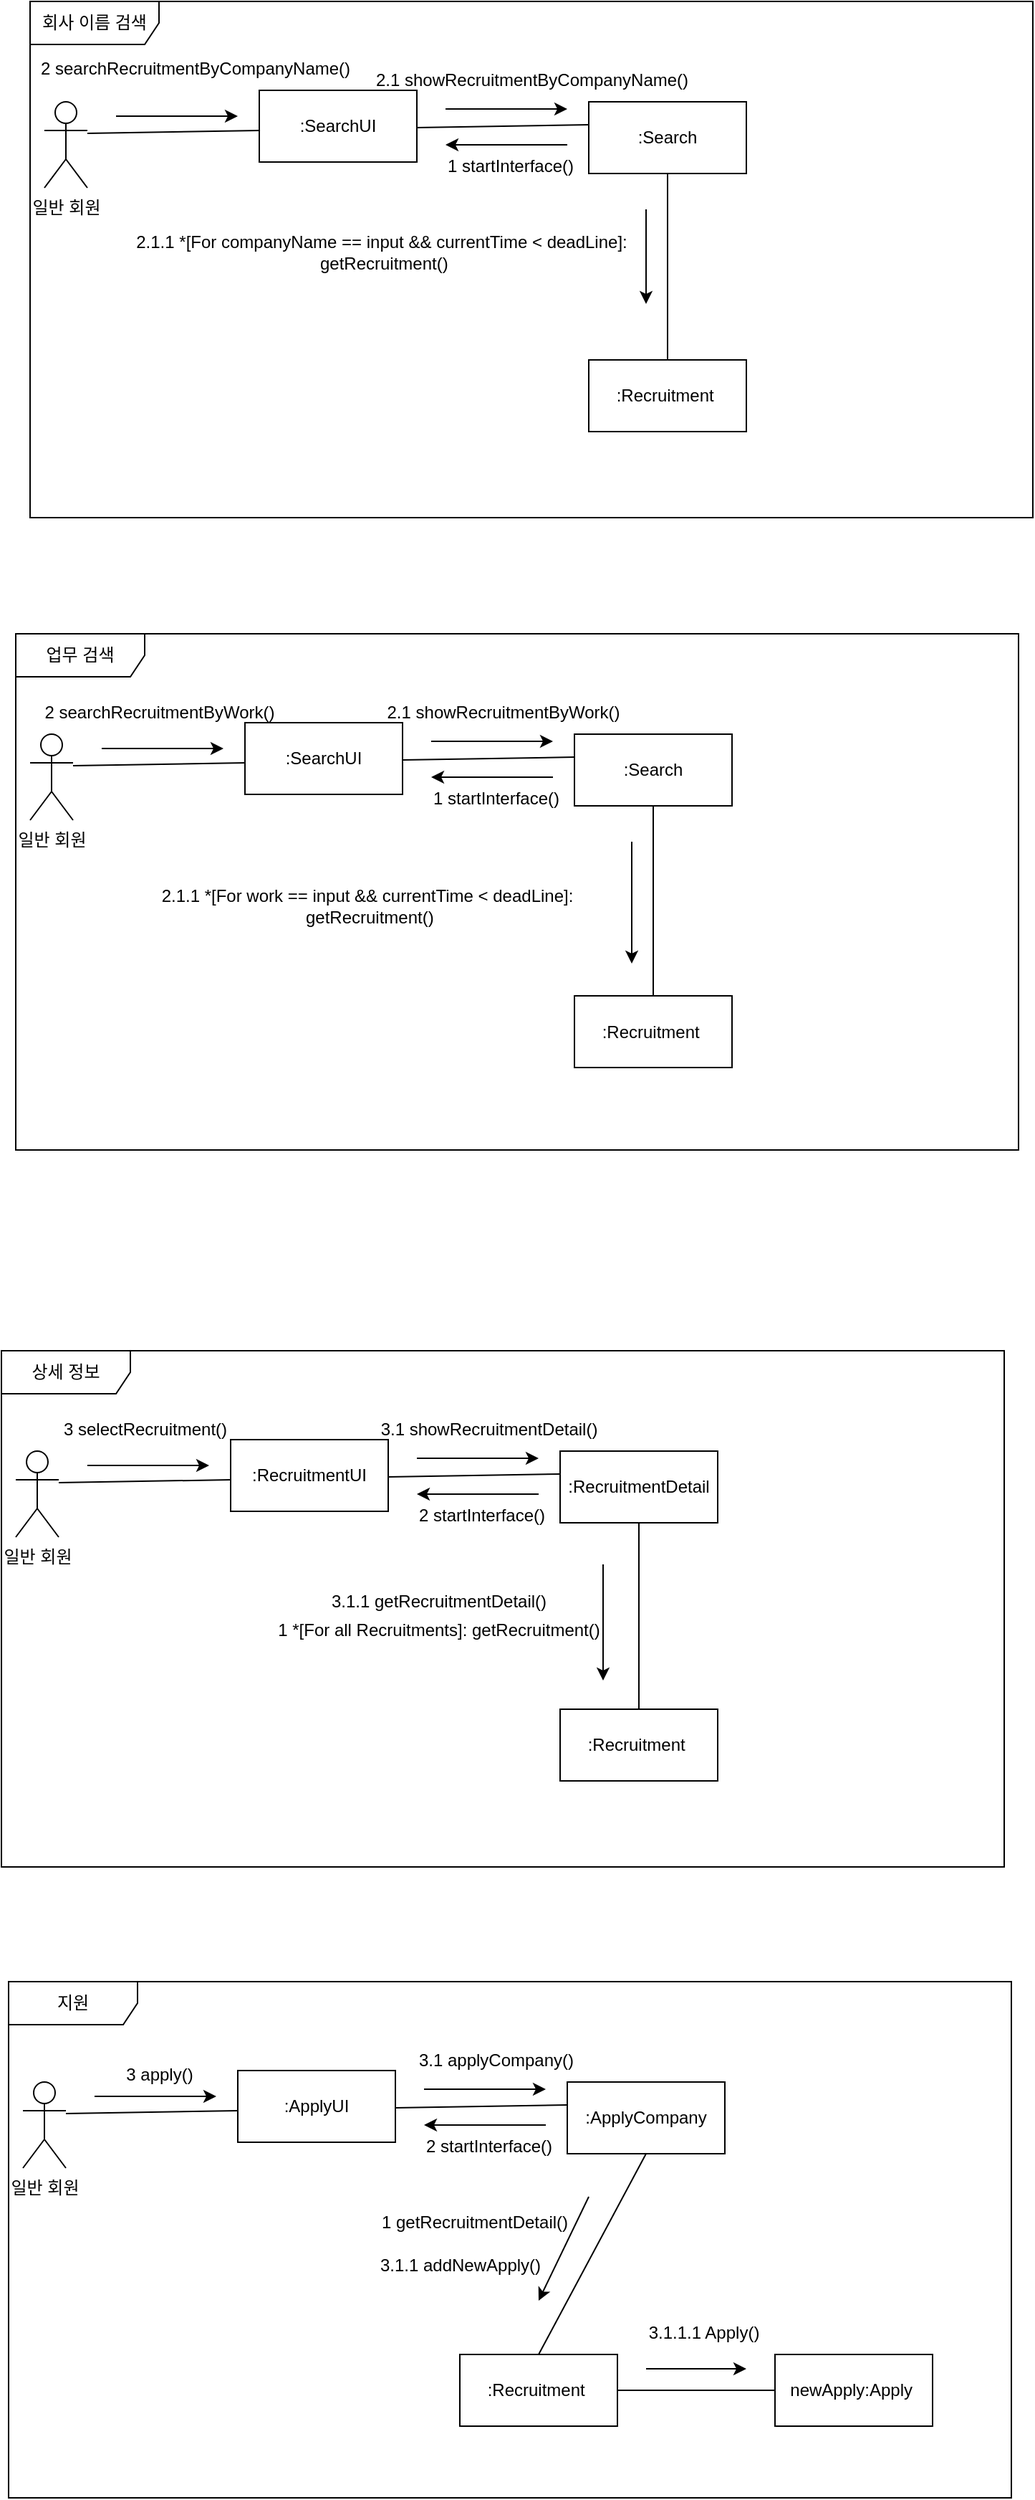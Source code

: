 <mxfile version="21.2.9" type="device">
  <diagram name="Page-1" id="b5b7bab2-c9e2-2cf4-8b2a-24fd1a2a6d21">
    <mxGraphModel dx="403" dy="795" grid="1" gridSize="10" guides="1" tooltips="1" connect="1" arrows="1" fold="1" page="1" pageScale="1" pageWidth="827" pageHeight="1169" background="none" math="0" shadow="0">
      <root>
        <mxCell id="0" />
        <mxCell id="1" parent="0" />
        <mxCell id="iJmK3isDiLZy_JNT2nU3-1" value="일반 회원" style="shape=umlActor;verticalLabelPosition=bottom;verticalAlign=top;html=1;outlineConnect=0;" parent="1" vertex="1">
          <mxGeometry x="860" y="149" width="30" height="60" as="geometry" />
        </mxCell>
        <mxCell id="iJmK3isDiLZy_JNT2nU3-2" value="" style="endArrow=none;html=1;rounded=0;" parent="1" edge="1">
          <mxGeometry width="50" height="50" relative="1" as="geometry">
            <mxPoint x="890" y="171" as="sourcePoint" />
            <mxPoint x="1010" y="169" as="targetPoint" />
          </mxGeometry>
        </mxCell>
        <mxCell id="iJmK3isDiLZy_JNT2nU3-4" value=":SearchUI" style="html=1;whiteSpace=wrap;" parent="1" vertex="1">
          <mxGeometry x="1010" y="141" width="110" height="50" as="geometry" />
        </mxCell>
        <mxCell id="iJmK3isDiLZy_JNT2nU3-6" value=":Search" style="html=1;whiteSpace=wrap;" parent="1" vertex="1">
          <mxGeometry x="1240" y="149" width="110" height="50" as="geometry" />
        </mxCell>
        <mxCell id="iJmK3isDiLZy_JNT2nU3-7" value="" style="endArrow=none;html=1;rounded=0;" parent="1" edge="1">
          <mxGeometry width="50" height="50" relative="1" as="geometry">
            <mxPoint x="1120" y="167" as="sourcePoint" />
            <mxPoint x="1240" y="165" as="targetPoint" />
          </mxGeometry>
        </mxCell>
        <mxCell id="iJmK3isDiLZy_JNT2nU3-8" value="회사 이름 검색" style="shape=umlFrame;whiteSpace=wrap;html=1;pointerEvents=0;width=90;height=30;" parent="1" vertex="1">
          <mxGeometry x="850" y="79" width="700" height="360" as="geometry" />
        </mxCell>
        <mxCell id="iJmK3isDiLZy_JNT2nU3-9" value=":Recruitment&amp;nbsp;" style="html=1;whiteSpace=wrap;" parent="1" vertex="1">
          <mxGeometry x="1240" y="329" width="110" height="50" as="geometry" />
        </mxCell>
        <mxCell id="iJmK3isDiLZy_JNT2nU3-10" value="" style="endArrow=none;html=1;rounded=0;exitX=0.5;exitY=0;exitDx=0;exitDy=0;entryX=0.5;entryY=1;entryDx=0;entryDy=0;" parent="1" source="iJmK3isDiLZy_JNT2nU3-9" target="iJmK3isDiLZy_JNT2nU3-6" edge="1">
          <mxGeometry width="50" height="50" relative="1" as="geometry">
            <mxPoint x="1120" y="329" as="sourcePoint" />
            <mxPoint x="1261" y="199" as="targetPoint" />
          </mxGeometry>
        </mxCell>
        <mxCell id="iJmK3isDiLZy_JNT2nU3-12" value="" style="endArrow=classic;html=1;rounded=0;" parent="1" edge="1">
          <mxGeometry width="50" height="50" relative="1" as="geometry">
            <mxPoint x="1090" y="319" as="sourcePoint" />
            <mxPoint x="1090" y="319" as="targetPoint" />
          </mxGeometry>
        </mxCell>
        <mxCell id="iJmK3isDiLZy_JNT2nU3-16" value="" style="endArrow=classic;html=1;rounded=0;" parent="1" edge="1">
          <mxGeometry width="50" height="50" relative="1" as="geometry">
            <mxPoint x="1280" y="224" as="sourcePoint" />
            <mxPoint x="1280" y="290" as="targetPoint" />
          </mxGeometry>
        </mxCell>
        <mxCell id="iJmK3isDiLZy_JNT2nU3-17" value="2.1.1 *[For companyName == input &amp;amp;&amp;amp; currentTime &amp;lt; deadLine]:&lt;br&gt;&amp;nbsp;getRecruitment()" style="text;html=1;align=center;verticalAlign=middle;resizable=0;points=[];autosize=1;strokeColor=none;fillColor=none;" parent="1" vertex="1">
          <mxGeometry x="910" y="234" width="370" height="40" as="geometry" />
        </mxCell>
        <mxCell id="iJmK3isDiLZy_JNT2nU3-18" value="" style="endArrow=classic;html=1;rounded=0;" parent="1" edge="1">
          <mxGeometry width="50" height="50" relative="1" as="geometry">
            <mxPoint x="1225" y="179" as="sourcePoint" />
            <mxPoint x="1140" y="179" as="targetPoint" />
            <Array as="points">
              <mxPoint x="1170" y="179" />
            </Array>
          </mxGeometry>
        </mxCell>
        <mxCell id="iJmK3isDiLZy_JNT2nU3-19" value="1 startInterface()" style="text;html=1;align=center;verticalAlign=middle;resizable=0;points=[];autosize=1;strokeColor=none;fillColor=none;" parent="1" vertex="1">
          <mxGeometry x="1130" y="179" width="110" height="30" as="geometry" />
        </mxCell>
        <mxCell id="iJmK3isDiLZy_JNT2nU3-20" value="" style="endArrow=classic;html=1;rounded=0;" parent="1" edge="1">
          <mxGeometry width="50" height="50" relative="1" as="geometry">
            <mxPoint x="910" y="159" as="sourcePoint" />
            <mxPoint x="995" y="159" as="targetPoint" />
            <Array as="points">
              <mxPoint x="940" y="159" />
            </Array>
          </mxGeometry>
        </mxCell>
        <mxCell id="iJmK3isDiLZy_JNT2nU3-21" value="2 searchRecruitmentByCompanyName()" style="text;html=1;align=center;verticalAlign=middle;resizable=0;points=[];autosize=1;strokeColor=none;fillColor=none;" parent="1" vertex="1">
          <mxGeometry x="845" y="111" width="240" height="30" as="geometry" />
        </mxCell>
        <mxCell id="iJmK3isDiLZy_JNT2nU3-22" value="2.1 showRecruitmentByCompanyName()" style="text;html=1;align=center;verticalAlign=middle;resizable=0;points=[];autosize=1;strokeColor=none;fillColor=none;" parent="1" vertex="1">
          <mxGeometry x="1080" y="119" width="240" height="30" as="geometry" />
        </mxCell>
        <mxCell id="iJmK3isDiLZy_JNT2nU3-23" value="" style="endArrow=classic;html=1;rounded=0;" parent="1" edge="1">
          <mxGeometry width="50" height="50" relative="1" as="geometry">
            <mxPoint x="1140" y="154" as="sourcePoint" />
            <mxPoint x="1225" y="154" as="targetPoint" />
            <Array as="points">
              <mxPoint x="1170" y="154" />
            </Array>
          </mxGeometry>
        </mxCell>
        <mxCell id="iJmK3isDiLZy_JNT2nU3-25" value="일반 회원" style="shape=umlActor;verticalLabelPosition=bottom;verticalAlign=top;html=1;outlineConnect=0;" parent="1" vertex="1">
          <mxGeometry x="850" y="590" width="30" height="60" as="geometry" />
        </mxCell>
        <mxCell id="iJmK3isDiLZy_JNT2nU3-26" value="" style="endArrow=none;html=1;rounded=0;" parent="1" edge="1">
          <mxGeometry width="50" height="50" relative="1" as="geometry">
            <mxPoint x="880" y="612" as="sourcePoint" />
            <mxPoint x="1000" y="610" as="targetPoint" />
          </mxGeometry>
        </mxCell>
        <mxCell id="iJmK3isDiLZy_JNT2nU3-27" value=":SearchUI" style="html=1;whiteSpace=wrap;" parent="1" vertex="1">
          <mxGeometry x="1000" y="582" width="110" height="50" as="geometry" />
        </mxCell>
        <mxCell id="iJmK3isDiLZy_JNT2nU3-28" value=":Search" style="html=1;whiteSpace=wrap;" parent="1" vertex="1">
          <mxGeometry x="1230" y="590" width="110" height="50" as="geometry" />
        </mxCell>
        <mxCell id="iJmK3isDiLZy_JNT2nU3-29" value="" style="endArrow=none;html=1;rounded=0;" parent="1" edge="1">
          <mxGeometry width="50" height="50" relative="1" as="geometry">
            <mxPoint x="1110" y="608" as="sourcePoint" />
            <mxPoint x="1230" y="606" as="targetPoint" />
          </mxGeometry>
        </mxCell>
        <mxCell id="iJmK3isDiLZy_JNT2nU3-30" value="업무 검색" style="shape=umlFrame;whiteSpace=wrap;html=1;pointerEvents=0;width=90;height=30;" parent="1" vertex="1">
          <mxGeometry x="840" y="520" width="700" height="360" as="geometry" />
        </mxCell>
        <mxCell id="iJmK3isDiLZy_JNT2nU3-31" value=":Recruitment&amp;nbsp;" style="html=1;whiteSpace=wrap;" parent="1" vertex="1">
          <mxGeometry x="1230" y="772.5" width="110" height="50" as="geometry" />
        </mxCell>
        <mxCell id="iJmK3isDiLZy_JNT2nU3-32" value="" style="endArrow=none;html=1;rounded=0;exitX=0.5;exitY=0;exitDx=0;exitDy=0;" parent="1" source="iJmK3isDiLZy_JNT2nU3-31" target="iJmK3isDiLZy_JNT2nU3-28" edge="1">
          <mxGeometry width="50" height="50" relative="1" as="geometry">
            <mxPoint x="1110" y="770" as="sourcePoint" />
            <mxPoint x="1251" y="640" as="targetPoint" />
          </mxGeometry>
        </mxCell>
        <mxCell id="iJmK3isDiLZy_JNT2nU3-33" value="" style="endArrow=classic;html=1;rounded=0;" parent="1" edge="1">
          <mxGeometry width="50" height="50" relative="1" as="geometry">
            <mxPoint x="1080" y="760" as="sourcePoint" />
            <mxPoint x="1080" y="760" as="targetPoint" />
          </mxGeometry>
        </mxCell>
        <mxCell id="iJmK3isDiLZy_JNT2nU3-34" value="" style="endArrow=classic;html=1;rounded=0;" parent="1" edge="1">
          <mxGeometry width="50" height="50" relative="1" as="geometry">
            <mxPoint x="1270" y="665" as="sourcePoint" />
            <mxPoint x="1270" y="750" as="targetPoint" />
          </mxGeometry>
        </mxCell>
        <mxCell id="iJmK3isDiLZy_JNT2nU3-36" value="" style="endArrow=classic;html=1;rounded=0;" parent="1" edge="1">
          <mxGeometry width="50" height="50" relative="1" as="geometry">
            <mxPoint x="1215" y="620" as="sourcePoint" />
            <mxPoint x="1130" y="620" as="targetPoint" />
            <Array as="points">
              <mxPoint x="1160" y="620" />
            </Array>
          </mxGeometry>
        </mxCell>
        <mxCell id="iJmK3isDiLZy_JNT2nU3-37" value="1 startInterface()" style="text;html=1;align=center;verticalAlign=middle;resizable=0;points=[];autosize=1;strokeColor=none;fillColor=none;" parent="1" vertex="1">
          <mxGeometry x="1120" y="620" width="110" height="30" as="geometry" />
        </mxCell>
        <mxCell id="iJmK3isDiLZy_JNT2nU3-38" value="" style="endArrow=classic;html=1;rounded=0;" parent="1" edge="1">
          <mxGeometry width="50" height="50" relative="1" as="geometry">
            <mxPoint x="900" y="600" as="sourcePoint" />
            <mxPoint x="985" y="600" as="targetPoint" />
            <Array as="points">
              <mxPoint x="930" y="600" />
            </Array>
          </mxGeometry>
        </mxCell>
        <mxCell id="iJmK3isDiLZy_JNT2nU3-39" value="2 searchRecruitmentByWork()" style="text;html=1;align=center;verticalAlign=middle;resizable=0;points=[];autosize=1;strokeColor=none;fillColor=none;" parent="1" vertex="1">
          <mxGeometry x="850" y="560" width="180" height="30" as="geometry" />
        </mxCell>
        <mxCell id="iJmK3isDiLZy_JNT2nU3-40" value="2.1 showRecruitmentByWork()" style="text;html=1;align=center;verticalAlign=middle;resizable=0;points=[];autosize=1;strokeColor=none;fillColor=none;" parent="1" vertex="1">
          <mxGeometry x="1085" y="560" width="190" height="30" as="geometry" />
        </mxCell>
        <mxCell id="iJmK3isDiLZy_JNT2nU3-41" value="" style="endArrow=classic;html=1;rounded=0;" parent="1" edge="1">
          <mxGeometry width="50" height="50" relative="1" as="geometry">
            <mxPoint x="1130" y="595" as="sourcePoint" />
            <mxPoint x="1215" y="595" as="targetPoint" />
            <Array as="points">
              <mxPoint x="1160" y="595" />
            </Array>
          </mxGeometry>
        </mxCell>
        <mxCell id="iJmK3isDiLZy_JNT2nU3-59" value="일반 회원" style="shape=umlActor;verticalLabelPosition=bottom;verticalAlign=top;html=1;outlineConnect=0;" parent="1" vertex="1">
          <mxGeometry x="840" y="1090" width="30" height="60" as="geometry" />
        </mxCell>
        <mxCell id="iJmK3isDiLZy_JNT2nU3-60" value="" style="endArrow=none;html=1;rounded=0;" parent="1" edge="1">
          <mxGeometry width="50" height="50" relative="1" as="geometry">
            <mxPoint x="870" y="1112" as="sourcePoint" />
            <mxPoint x="990" y="1110" as="targetPoint" />
          </mxGeometry>
        </mxCell>
        <mxCell id="iJmK3isDiLZy_JNT2nU3-61" value=":RecruitmentUI" style="html=1;whiteSpace=wrap;" parent="1" vertex="1">
          <mxGeometry x="990" y="1082" width="110" height="50" as="geometry" />
        </mxCell>
        <mxCell id="iJmK3isDiLZy_JNT2nU3-62" value=":RecruitmentDetail" style="html=1;whiteSpace=wrap;" parent="1" vertex="1">
          <mxGeometry x="1220" y="1090" width="110" height="50" as="geometry" />
        </mxCell>
        <mxCell id="iJmK3isDiLZy_JNT2nU3-63" value="" style="endArrow=none;html=1;rounded=0;" parent="1" edge="1">
          <mxGeometry width="50" height="50" relative="1" as="geometry">
            <mxPoint x="1100" y="1108" as="sourcePoint" />
            <mxPoint x="1220" y="1106" as="targetPoint" />
          </mxGeometry>
        </mxCell>
        <mxCell id="iJmK3isDiLZy_JNT2nU3-64" value="상세 정보" style="shape=umlFrame;whiteSpace=wrap;html=1;pointerEvents=0;width=90;height=30;" parent="1" vertex="1">
          <mxGeometry x="830" y="1020" width="700" height="360" as="geometry" />
        </mxCell>
        <mxCell id="iJmK3isDiLZy_JNT2nU3-65" value=":Recruitment&amp;nbsp;" style="html=1;whiteSpace=wrap;" parent="1" vertex="1">
          <mxGeometry x="1220" y="1270" width="110" height="50" as="geometry" />
        </mxCell>
        <mxCell id="iJmK3isDiLZy_JNT2nU3-66" value="" style="endArrow=none;html=1;rounded=0;exitX=0.5;exitY=0;exitDx=0;exitDy=0;entryX=0.5;entryY=1;entryDx=0;entryDy=0;" parent="1" source="iJmK3isDiLZy_JNT2nU3-65" target="iJmK3isDiLZy_JNT2nU3-62" edge="1">
          <mxGeometry width="50" height="50" relative="1" as="geometry">
            <mxPoint x="1100" y="1270" as="sourcePoint" />
            <mxPoint x="1241" y="1140" as="targetPoint" />
          </mxGeometry>
        </mxCell>
        <mxCell id="iJmK3isDiLZy_JNT2nU3-67" value="" style="endArrow=classic;html=1;rounded=0;" parent="1" edge="1">
          <mxGeometry width="50" height="50" relative="1" as="geometry">
            <mxPoint x="1190" y="1220" as="sourcePoint" />
            <mxPoint x="1190" y="1220" as="targetPoint" />
          </mxGeometry>
        </mxCell>
        <mxCell id="iJmK3isDiLZy_JNT2nU3-68" value="" style="endArrow=classic;html=1;rounded=0;" parent="1" edge="1">
          <mxGeometry width="50" height="50" relative="1" as="geometry">
            <mxPoint x="1250" y="1169" as="sourcePoint" />
            <mxPoint x="1250" y="1250" as="targetPoint" />
          </mxGeometry>
        </mxCell>
        <mxCell id="iJmK3isDiLZy_JNT2nU3-69" value="1 *[For all&amp;nbsp;Recruitments]: getRecruitment()" style="text;html=1;align=center;verticalAlign=middle;resizable=0;points=[];autosize=1;strokeColor=none;fillColor=none;" parent="1" vertex="1">
          <mxGeometry x="1010" y="1200" width="250" height="30" as="geometry" />
        </mxCell>
        <mxCell id="iJmK3isDiLZy_JNT2nU3-70" value="" style="endArrow=classic;html=1;rounded=0;" parent="1" edge="1">
          <mxGeometry width="50" height="50" relative="1" as="geometry">
            <mxPoint x="1205" y="1120" as="sourcePoint" />
            <mxPoint x="1120" y="1120" as="targetPoint" />
            <Array as="points">
              <mxPoint x="1150" y="1120" />
            </Array>
          </mxGeometry>
        </mxCell>
        <mxCell id="iJmK3isDiLZy_JNT2nU3-71" value="2 startInterface()" style="text;html=1;align=center;verticalAlign=middle;resizable=0;points=[];autosize=1;strokeColor=none;fillColor=none;" parent="1" vertex="1">
          <mxGeometry x="1110" y="1120" width="110" height="30" as="geometry" />
        </mxCell>
        <mxCell id="iJmK3isDiLZy_JNT2nU3-72" value="" style="endArrow=classic;html=1;rounded=0;" parent="1" edge="1">
          <mxGeometry width="50" height="50" relative="1" as="geometry">
            <mxPoint x="890" y="1100" as="sourcePoint" />
            <mxPoint x="975" y="1100" as="targetPoint" />
            <Array as="points">
              <mxPoint x="920" y="1100" />
            </Array>
          </mxGeometry>
        </mxCell>
        <mxCell id="iJmK3isDiLZy_JNT2nU3-73" value="3 selectRecruitment()" style="text;html=1;align=center;verticalAlign=middle;resizable=0;points=[];autosize=1;strokeColor=none;fillColor=none;" parent="1" vertex="1">
          <mxGeometry x="860" y="1060" width="140" height="30" as="geometry" />
        </mxCell>
        <mxCell id="iJmK3isDiLZy_JNT2nU3-74" value="3.1 showRecruitmentDetail()" style="text;html=1;align=center;verticalAlign=middle;resizable=0;points=[];autosize=1;strokeColor=none;fillColor=none;" parent="1" vertex="1">
          <mxGeometry x="1085" y="1060" width="170" height="30" as="geometry" />
        </mxCell>
        <mxCell id="iJmK3isDiLZy_JNT2nU3-75" value="" style="endArrow=classic;html=1;rounded=0;" parent="1" edge="1">
          <mxGeometry width="50" height="50" relative="1" as="geometry">
            <mxPoint x="1120" y="1095" as="sourcePoint" />
            <mxPoint x="1205" y="1095" as="targetPoint" />
            <Array as="points">
              <mxPoint x="1150" y="1095" />
            </Array>
          </mxGeometry>
        </mxCell>
        <mxCell id="iJmK3isDiLZy_JNT2nU3-76" value="3.1.1 getRecruitmentDetail()" style="text;html=1;align=center;verticalAlign=middle;resizable=0;points=[];autosize=1;strokeColor=none;fillColor=none;" parent="1" vertex="1">
          <mxGeometry x="1050" y="1180" width="170" height="30" as="geometry" />
        </mxCell>
        <mxCell id="iJmK3isDiLZy_JNT2nU3-77" value="일반 회원" style="shape=umlActor;verticalLabelPosition=bottom;verticalAlign=top;html=1;outlineConnect=0;" parent="1" vertex="1">
          <mxGeometry x="845" y="1530" width="30" height="60" as="geometry" />
        </mxCell>
        <mxCell id="iJmK3isDiLZy_JNT2nU3-78" value="" style="endArrow=none;html=1;rounded=0;" parent="1" edge="1">
          <mxGeometry width="50" height="50" relative="1" as="geometry">
            <mxPoint x="875" y="1552" as="sourcePoint" />
            <mxPoint x="995" y="1550" as="targetPoint" />
          </mxGeometry>
        </mxCell>
        <mxCell id="iJmK3isDiLZy_JNT2nU3-79" value=":ApplyUI" style="html=1;whiteSpace=wrap;" parent="1" vertex="1">
          <mxGeometry x="995" y="1522" width="110" height="50" as="geometry" />
        </mxCell>
        <mxCell id="iJmK3isDiLZy_JNT2nU3-80" value=":ApplyCompany" style="html=1;whiteSpace=wrap;" parent="1" vertex="1">
          <mxGeometry x="1225" y="1530" width="110" height="50" as="geometry" />
        </mxCell>
        <mxCell id="iJmK3isDiLZy_JNT2nU3-81" value="" style="endArrow=none;html=1;rounded=0;" parent="1" edge="1">
          <mxGeometry width="50" height="50" relative="1" as="geometry">
            <mxPoint x="1105" y="1548" as="sourcePoint" />
            <mxPoint x="1225" y="1546" as="targetPoint" />
          </mxGeometry>
        </mxCell>
        <mxCell id="iJmK3isDiLZy_JNT2nU3-82" value="지원" style="shape=umlFrame;whiteSpace=wrap;html=1;pointerEvents=0;width=90;height=30;" parent="1" vertex="1">
          <mxGeometry x="835" y="1460" width="700" height="360" as="geometry" />
        </mxCell>
        <mxCell id="iJmK3isDiLZy_JNT2nU3-83" value=":Recruitment&amp;nbsp;" style="html=1;whiteSpace=wrap;" parent="1" vertex="1">
          <mxGeometry x="1150" y="1720" width="110" height="50" as="geometry" />
        </mxCell>
        <mxCell id="iJmK3isDiLZy_JNT2nU3-84" value="" style="endArrow=none;html=1;rounded=0;exitX=0.5;exitY=0;exitDx=0;exitDy=0;entryX=0.5;entryY=1;entryDx=0;entryDy=0;" parent="1" source="iJmK3isDiLZy_JNT2nU3-83" target="iJmK3isDiLZy_JNT2nU3-80" edge="1">
          <mxGeometry width="50" height="50" relative="1" as="geometry">
            <mxPoint x="1105" y="1710" as="sourcePoint" />
            <mxPoint x="1246" y="1580" as="targetPoint" />
          </mxGeometry>
        </mxCell>
        <mxCell id="iJmK3isDiLZy_JNT2nU3-85" value="" style="endArrow=classic;html=1;rounded=0;" parent="1" edge="1">
          <mxGeometry width="50" height="50" relative="1" as="geometry">
            <mxPoint x="1265" y="1710" as="sourcePoint" />
            <mxPoint x="1265" y="1710" as="targetPoint" />
          </mxGeometry>
        </mxCell>
        <mxCell id="iJmK3isDiLZy_JNT2nU3-86" value="" style="endArrow=classic;html=1;rounded=0;" parent="1" edge="1">
          <mxGeometry width="50" height="50" relative="1" as="geometry">
            <mxPoint x="1240" y="1610" as="sourcePoint" />
            <mxPoint x="1205" y="1682.5" as="targetPoint" />
          </mxGeometry>
        </mxCell>
        <mxCell id="iJmK3isDiLZy_JNT2nU3-88" value="" style="endArrow=classic;html=1;rounded=0;" parent="1" edge="1">
          <mxGeometry width="50" height="50" relative="1" as="geometry">
            <mxPoint x="1210" y="1560" as="sourcePoint" />
            <mxPoint x="1125" y="1560" as="targetPoint" />
            <Array as="points">
              <mxPoint x="1155" y="1560" />
            </Array>
          </mxGeometry>
        </mxCell>
        <mxCell id="iJmK3isDiLZy_JNT2nU3-89" value="2 startInterface()" style="text;html=1;align=center;verticalAlign=middle;resizable=0;points=[];autosize=1;strokeColor=none;fillColor=none;" parent="1" vertex="1">
          <mxGeometry x="1115" y="1560" width="110" height="30" as="geometry" />
        </mxCell>
        <mxCell id="iJmK3isDiLZy_JNT2nU3-90" value="" style="endArrow=classic;html=1;rounded=0;" parent="1" edge="1">
          <mxGeometry width="50" height="50" relative="1" as="geometry">
            <mxPoint x="895" y="1540" as="sourcePoint" />
            <mxPoint x="980" y="1540" as="targetPoint" />
            <Array as="points">
              <mxPoint x="925" y="1540" />
            </Array>
          </mxGeometry>
        </mxCell>
        <mxCell id="iJmK3isDiLZy_JNT2nU3-91" value="3 apply()" style="text;html=1;align=center;verticalAlign=middle;resizable=0;points=[];autosize=1;strokeColor=none;fillColor=none;" parent="1" vertex="1">
          <mxGeometry x="905" y="1510" width="70" height="30" as="geometry" />
        </mxCell>
        <mxCell id="iJmK3isDiLZy_JNT2nU3-92" value="3.1 applyCompany()" style="text;html=1;align=center;verticalAlign=middle;resizable=0;points=[];autosize=1;strokeColor=none;fillColor=none;" parent="1" vertex="1">
          <mxGeometry x="1110" y="1500" width="130" height="30" as="geometry" />
        </mxCell>
        <mxCell id="iJmK3isDiLZy_JNT2nU3-93" value="" style="endArrow=classic;html=1;rounded=0;" parent="1" edge="1">
          <mxGeometry width="50" height="50" relative="1" as="geometry">
            <mxPoint x="1125" y="1535" as="sourcePoint" />
            <mxPoint x="1210" y="1535" as="targetPoint" />
            <Array as="points">
              <mxPoint x="1155" y="1535" />
            </Array>
          </mxGeometry>
        </mxCell>
        <mxCell id="iJmK3isDiLZy_JNT2nU3-94" value="1 getRecruitmentDetail()" style="text;html=1;align=center;verticalAlign=middle;resizable=0;points=[];autosize=1;strokeColor=none;fillColor=none;" parent="1" vertex="1">
          <mxGeometry x="1085" y="1612.5" width="150" height="30" as="geometry" />
        </mxCell>
        <mxCell id="bMXv3zJ_VvIDhunv8NQr-4" value="2.1.1 *[For work == input &amp;amp;&amp;amp; currentTime &amp;lt; deadLine]:&lt;br&gt;&amp;nbsp;getRecruitment()" style="text;html=1;align=center;verticalAlign=middle;resizable=0;points=[];autosize=1;strokeColor=none;fillColor=none;" parent="1" vertex="1">
          <mxGeometry x="930" y="690" width="310" height="40" as="geometry" />
        </mxCell>
        <mxCell id="bMXv3zJ_VvIDhunv8NQr-5" value="newApply:Apply&amp;nbsp;" style="html=1;whiteSpace=wrap;" parent="1" vertex="1">
          <mxGeometry x="1370" y="1720" width="110" height="50" as="geometry" />
        </mxCell>
        <mxCell id="bMXv3zJ_VvIDhunv8NQr-6" value="" style="endArrow=none;html=1;rounded=0;exitX=0;exitY=0.5;exitDx=0;exitDy=0;" parent="1" source="bMXv3zJ_VvIDhunv8NQr-5" target="iJmK3isDiLZy_JNT2nU3-83" edge="1">
          <mxGeometry width="50" height="50" relative="1" as="geometry">
            <mxPoint x="1215" y="1730" as="sourcePoint" />
            <mxPoint x="1290" y="1590" as="targetPoint" />
          </mxGeometry>
        </mxCell>
        <mxCell id="bMXv3zJ_VvIDhunv8NQr-7" value="3.1.1 addNewApply()" style="text;html=1;align=center;verticalAlign=middle;resizable=0;points=[];autosize=1;strokeColor=none;fillColor=none;" parent="1" vertex="1">
          <mxGeometry x="1080" y="1642.5" width="140" height="30" as="geometry" />
        </mxCell>
        <mxCell id="bMXv3zJ_VvIDhunv8NQr-8" value="" style="endArrow=classic;html=1;rounded=0;" parent="1" edge="1">
          <mxGeometry width="50" height="50" relative="1" as="geometry">
            <mxPoint x="1280" y="1730" as="sourcePoint" />
            <mxPoint x="1350" y="1730" as="targetPoint" />
          </mxGeometry>
        </mxCell>
        <mxCell id="bMXv3zJ_VvIDhunv8NQr-9" value="3.1.1.1 Apply()" style="text;html=1;align=center;verticalAlign=middle;resizable=0;points=[];autosize=1;strokeColor=none;fillColor=none;" parent="1" vertex="1">
          <mxGeometry x="1270" y="1690" width="100" height="30" as="geometry" />
        </mxCell>
      </root>
    </mxGraphModel>
  </diagram>
</mxfile>
